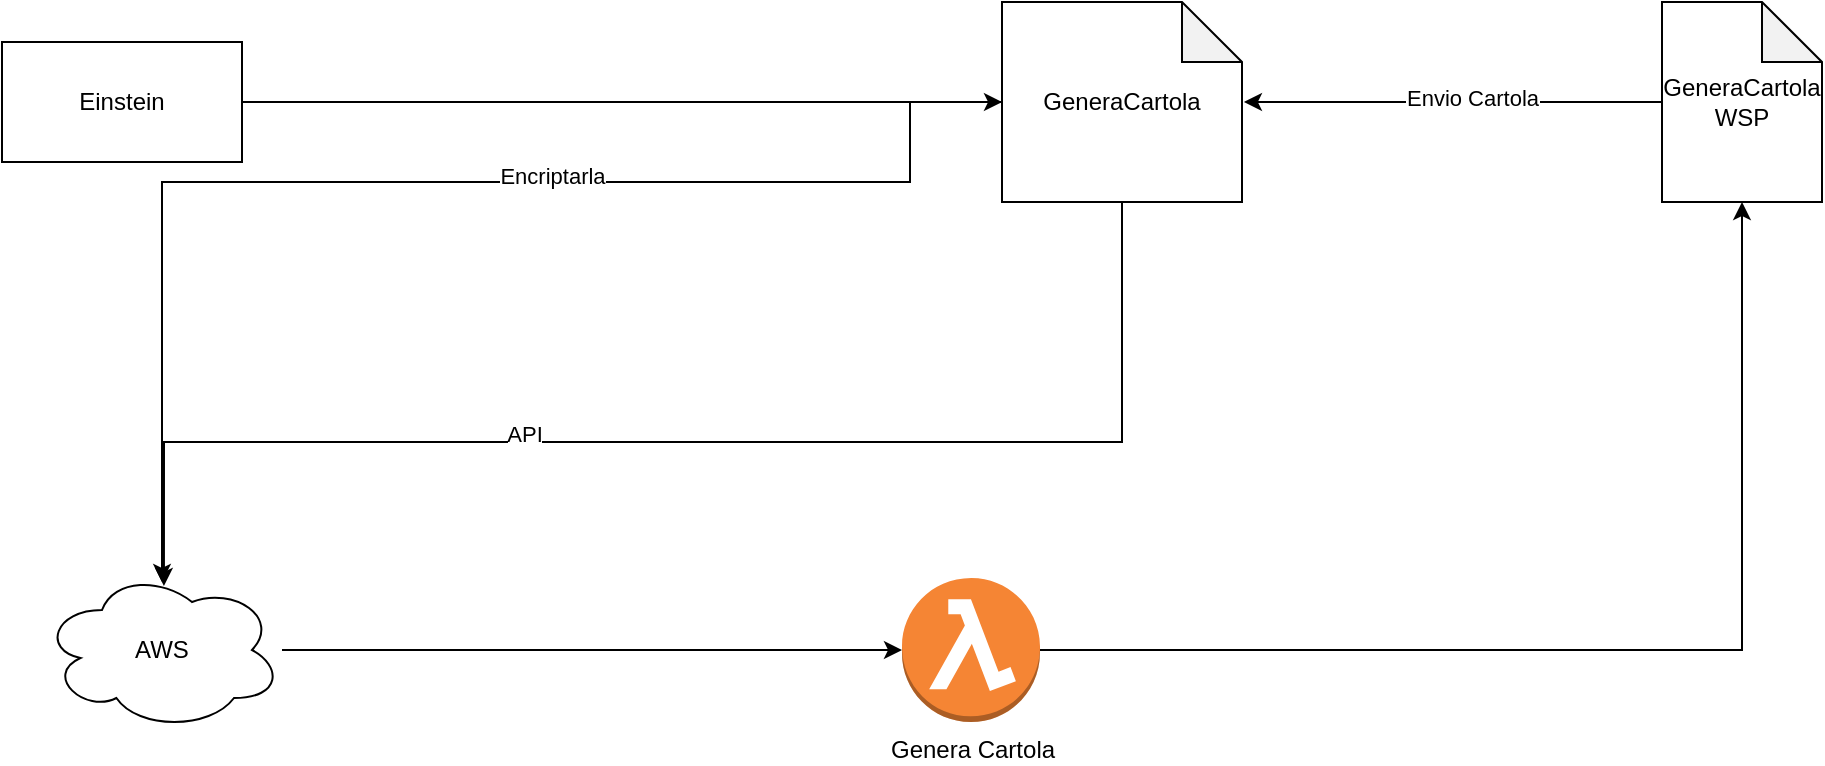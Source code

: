 <mxfile version="22.0.8" type="github">
  <diagram name="Página-1" id="h7fPX8ARWg5kO84ctjFB">
    <mxGraphModel dx="1237" dy="1108" grid="1" gridSize="10" guides="1" tooltips="1" connect="1" arrows="1" fold="1" page="1" pageScale="1" pageWidth="1169" pageHeight="827" math="0" shadow="0">
      <root>
        <mxCell id="0" />
        <mxCell id="1" parent="0" />
        <mxCell id="4p0pO9zGybh9TspHl6L2-15" style="edgeStyle=orthogonalEdgeStyle;rounded=0;orthogonalLoop=1;jettySize=auto;html=1;" edge="1" parent="1" source="4p0pO9zGybh9TspHl6L2-1" target="4p0pO9zGybh9TspHl6L2-2">
          <mxGeometry relative="1" as="geometry" />
        </mxCell>
        <mxCell id="4p0pO9zGybh9TspHl6L2-1" value="Einstein" style="rounded=0;whiteSpace=wrap;html=1;" vertex="1" parent="1">
          <mxGeometry x="160" y="110" width="120" height="60" as="geometry" />
        </mxCell>
        <mxCell id="4p0pO9zGybh9TspHl6L2-2" value="GeneraCartola" style="shape=note;whiteSpace=wrap;html=1;backgroundOutline=1;darkOpacity=0.05;" vertex="1" parent="1">
          <mxGeometry x="660" y="90" width="120" height="100" as="geometry" />
        </mxCell>
        <mxCell id="4p0pO9zGybh9TspHl6L2-3" value="AWS" style="ellipse;shape=cloud;whiteSpace=wrap;html=1;" vertex="1" parent="1">
          <mxGeometry x="180" y="374" width="120" height="80" as="geometry" />
        </mxCell>
        <mxCell id="4p0pO9zGybh9TspHl6L2-4" style="edgeStyle=orthogonalEdgeStyle;rounded=0;orthogonalLoop=1;jettySize=auto;html=1;entryX=0.508;entryY=0.1;entryDx=0;entryDy=0;entryPerimeter=0;" edge="1" parent="1" source="4p0pO9zGybh9TspHl6L2-2" target="4p0pO9zGybh9TspHl6L2-3">
          <mxGeometry relative="1" as="geometry">
            <Array as="points">
              <mxPoint x="720" y="310" />
              <mxPoint x="241" y="310" />
            </Array>
          </mxGeometry>
        </mxCell>
        <mxCell id="4p0pO9zGybh9TspHl6L2-5" value="API" style="edgeLabel;html=1;align=center;verticalAlign=middle;resizable=0;points=[];" vertex="1" connectable="0" parent="4p0pO9zGybh9TspHl6L2-4">
          <mxGeometry x="0.249" y="-4" relative="1" as="geometry">
            <mxPoint as="offset" />
          </mxGeometry>
        </mxCell>
        <mxCell id="4p0pO9zGybh9TspHl6L2-6" value="Genera Cartola" style="outlineConnect=0;dashed=0;verticalLabelPosition=bottom;verticalAlign=top;align=center;html=1;shape=mxgraph.aws3.lambda_function;fillColor=#F58534;gradientColor=none;" vertex="1" parent="1">
          <mxGeometry x="610" y="378" width="69" height="72" as="geometry" />
        </mxCell>
        <mxCell id="4p0pO9zGybh9TspHl6L2-7" style="edgeStyle=orthogonalEdgeStyle;rounded=0;orthogonalLoop=1;jettySize=auto;html=1;entryX=0;entryY=0.5;entryDx=0;entryDy=0;entryPerimeter=0;" edge="1" parent="1" source="4p0pO9zGybh9TspHl6L2-3" target="4p0pO9zGybh9TspHl6L2-6">
          <mxGeometry relative="1" as="geometry" />
        </mxCell>
        <mxCell id="4p0pO9zGybh9TspHl6L2-8" value="GeneraCartola&lt;br&gt;WSP" style="shape=note;whiteSpace=wrap;html=1;backgroundOutline=1;darkOpacity=0.05;" vertex="1" parent="1">
          <mxGeometry x="990" y="90" width="80" height="100" as="geometry" />
        </mxCell>
        <mxCell id="4p0pO9zGybh9TspHl6L2-9" style="edgeStyle=orthogonalEdgeStyle;rounded=0;orthogonalLoop=1;jettySize=auto;html=1;entryX=0.5;entryY=1;entryDx=0;entryDy=0;entryPerimeter=0;" edge="1" parent="1" source="4p0pO9zGybh9TspHl6L2-6" target="4p0pO9zGybh9TspHl6L2-8">
          <mxGeometry relative="1" as="geometry" />
        </mxCell>
        <mxCell id="4p0pO9zGybh9TspHl6L2-10" style="edgeStyle=orthogonalEdgeStyle;rounded=0;orthogonalLoop=1;jettySize=auto;html=1;entryX=1.008;entryY=0.5;entryDx=0;entryDy=0;entryPerimeter=0;" edge="1" parent="1" source="4p0pO9zGybh9TspHl6L2-8" target="4p0pO9zGybh9TspHl6L2-2">
          <mxGeometry relative="1" as="geometry" />
        </mxCell>
        <mxCell id="4p0pO9zGybh9TspHl6L2-11" value="Envio Cartola" style="edgeLabel;html=1;align=center;verticalAlign=middle;resizable=0;points=[];" vertex="1" connectable="0" parent="4p0pO9zGybh9TspHl6L2-10">
          <mxGeometry x="-0.091" y="-2" relative="1" as="geometry">
            <mxPoint as="offset" />
          </mxGeometry>
        </mxCell>
        <mxCell id="4p0pO9zGybh9TspHl6L2-12" style="edgeStyle=orthogonalEdgeStyle;rounded=0;orthogonalLoop=1;jettySize=auto;html=1;exitX=0;exitY=0.5;exitDx=0;exitDy=0;exitPerimeter=0;" edge="1" parent="1" source="4p0pO9zGybh9TspHl6L2-2">
          <mxGeometry relative="1" as="geometry">
            <mxPoint x="614" y="100" as="sourcePoint" />
            <mxPoint x="240" y="380" as="targetPoint" />
            <Array as="points">
              <mxPoint x="614" y="140" />
              <mxPoint x="614" y="180" />
              <mxPoint x="240" y="180" />
              <mxPoint x="240" y="380" />
            </Array>
          </mxGeometry>
        </mxCell>
        <mxCell id="4p0pO9zGybh9TspHl6L2-13" value="Encriptarla" style="edgeLabel;html=1;align=center;verticalAlign=middle;resizable=0;points=[];" vertex="1" connectable="0" parent="4p0pO9zGybh9TspHl6L2-12">
          <mxGeometry x="-0.195" y="-3" relative="1" as="geometry">
            <mxPoint as="offset" />
          </mxGeometry>
        </mxCell>
      </root>
    </mxGraphModel>
  </diagram>
</mxfile>
